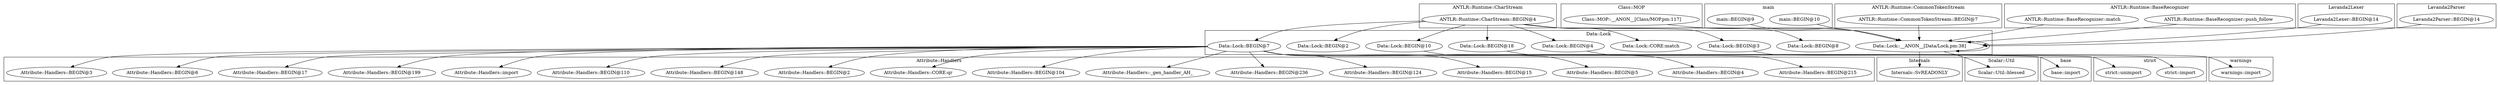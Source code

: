 digraph {
graph [overlap=false]
subgraph cluster_Internals {
	label="Internals";
	"Internals::SvREADONLY";
}
subgraph cluster_ANTLR_Runtime_CharStream {
	label="ANTLR::Runtime::CharStream";
	"ANTLR::Runtime::CharStream::BEGIN@4";
}
subgraph cluster_warnings {
	label="warnings";
	"warnings::import";
}
subgraph cluster_base {
	label="base";
	"base::import";
}
subgraph cluster_strict {
	label="strict";
	"strict::import";
	"strict::unimport";
}
subgraph cluster_Class_MOP {
	label="Class::MOP";
	"Class::MOP::__ANON__[Class/MOP.pm:117]";
}
subgraph cluster_Attribute_Handlers {
	label="Attribute::Handlers";
	"Attribute::Handlers::_gen_handler_AH_";
	"Attribute::Handlers::BEGIN@104";
	"Attribute::Handlers::CORE:qr";
	"Attribute::Handlers::BEGIN@2";
	"Attribute::Handlers::BEGIN@148";
	"Attribute::Handlers::BEGIN@110";
	"Attribute::Handlers::import";
	"Attribute::Handlers::BEGIN@199";
	"Attribute::Handlers::BEGIN@17";
	"Attribute::Handlers::BEGIN@6";
	"Attribute::Handlers::BEGIN@3";
	"Attribute::Handlers::BEGIN@215";
	"Attribute::Handlers::BEGIN@4";
	"Attribute::Handlers::BEGIN@5";
	"Attribute::Handlers::BEGIN@15";
	"Attribute::Handlers::BEGIN@124";
	"Attribute::Handlers::BEGIN@236";
}
subgraph cluster_main {
	label="main";
	"main::BEGIN@9";
	"main::BEGIN@10";
}
subgraph cluster_Data_Lock {
	label="Data::Lock";
	"Data::Lock::BEGIN@2";
	"Data::Lock::BEGIN@7";
	"Data::Lock::__ANON__[Data/Lock.pm:38]";
	"Data::Lock::BEGIN@8";
	"Data::Lock::CORE:match";
	"Data::Lock::BEGIN@10";
	"Data::Lock::BEGIN@18";
	"Data::Lock::BEGIN@3";
	"Data::Lock::BEGIN@4";
}
subgraph cluster_ANTLR_Runtime_CommonTokenStream {
	label="ANTLR::Runtime::CommonTokenStream";
	"ANTLR::Runtime::CommonTokenStream::BEGIN@7";
}
subgraph cluster_ANTLR_Runtime_BaseRecognizer {
	label="ANTLR::Runtime::BaseRecognizer";
	"ANTLR::Runtime::BaseRecognizer::match";
	"ANTLR::Runtime::BaseRecognizer::push_follow";
}
subgraph cluster_Scalar_Util {
	label="Scalar::Util";
	"Scalar::Util::blessed";
}
subgraph cluster_Lavanda2Lexer {
	label="Lavanda2Lexer";
	"Lavanda2Lexer::BEGIN@14";
}
subgraph cluster_Lavanda2Parser {
	label="Lavanda2Parser";
	"Lavanda2Parser::BEGIN@14";
}
"ANTLR::Runtime::CharStream::BEGIN@4" -> "Data::Lock::BEGIN@18";
"Data::Lock::BEGIN@7" -> "Attribute::Handlers::BEGIN@2";
"ANTLR::Runtime::CharStream::BEGIN@4" -> "Data::Lock::BEGIN@3";
"Data::Lock::BEGIN@7" -> "Attribute::Handlers::BEGIN@199";
"Data::Lock::__ANON__[Data/Lock.pm:38]" -> "Internals::SvREADONLY";
"Data::Lock::__ANON__[Data/Lock.pm:38]" -> "Scalar::Util::blessed";
"ANTLR::Runtime::CharStream::BEGIN@4" -> "Data::Lock::BEGIN@7";
"Data::Lock::BEGIN@7" -> "Attribute::Handlers::BEGIN@215";
"Data::Lock::BEGIN@7" -> "Attribute::Handlers::BEGIN@148";
"Data::Lock::BEGIN@7" -> "Attribute::Handlers::BEGIN@236";
"Data::Lock::BEGIN@18" -> "strict::unimport";
"Data::Lock::BEGIN@10" -> "base::import";
"Data::Lock::BEGIN@7" -> "Attribute::Handlers::BEGIN@104";
"Data::Lock::BEGIN@3" -> "warnings::import";
"ANTLR::Runtime::CharStream::BEGIN@4" -> "Data::Lock::BEGIN@4";
"Data::Lock::BEGIN@7" -> "Attribute::Handlers::BEGIN@6";
"ANTLR::Runtime::CharStream::BEGIN@4" -> "Data::Lock::BEGIN@10";
"Data::Lock::BEGIN@7" -> "Attribute::Handlers::BEGIN@17";
"Data::Lock::BEGIN@4" -> "strict::import";
"Data::Lock::BEGIN@7" -> "Attribute::Handlers::CORE:qr";
"Data::Lock::BEGIN@7" -> "Attribute::Handlers::import";
"Data::Lock::BEGIN@7" -> "Attribute::Handlers::BEGIN@110";
"Data::Lock::BEGIN@7" -> "Attribute::Handlers::BEGIN@3";
"main::BEGIN@10" -> "Data::Lock::__ANON__[Data/Lock.pm:38]";
"Lavanda2Parser::BEGIN@14" -> "Data::Lock::__ANON__[Data/Lock.pm:38]";
"Lavanda2Lexer::BEGIN@14" -> "Data::Lock::__ANON__[Data/Lock.pm:38]";
"Data::Lock::__ANON__[Data/Lock.pm:38]" -> "Data::Lock::__ANON__[Data/Lock.pm:38]";
"ANTLR::Runtime::CommonTokenStream::BEGIN@7" -> "Data::Lock::__ANON__[Data/Lock.pm:38]";
"Class::MOP::__ANON__[Class/MOP.pm:117]" -> "Data::Lock::__ANON__[Data/Lock.pm:38]";
"main::BEGIN@9" -> "Data::Lock::__ANON__[Data/Lock.pm:38]";
"ANTLR::Runtime::BaseRecognizer::push_follow" -> "Data::Lock::__ANON__[Data/Lock.pm:38]";
"ANTLR::Runtime::BaseRecognizer::match" -> "Data::Lock::__ANON__[Data/Lock.pm:38]";
"Data::Lock::BEGIN@7" -> "Attribute::Handlers::_gen_handler_AH_";
"Data::Lock::BEGIN@7" -> "Attribute::Handlers::BEGIN@4";
"ANTLR::Runtime::CharStream::BEGIN@4" -> "Data::Lock::BEGIN@2";
"ANTLR::Runtime::CharStream::BEGIN@4" -> "Data::Lock::CORE:match";
"Data::Lock::BEGIN@7" -> "Attribute::Handlers::BEGIN@5";
"Data::Lock::BEGIN@7" -> "Attribute::Handlers::BEGIN@15";
"Data::Lock::BEGIN@7" -> "Attribute::Handlers::BEGIN@124";
"ANTLR::Runtime::CharStream::BEGIN@4" -> "Data::Lock::BEGIN@8";
}

